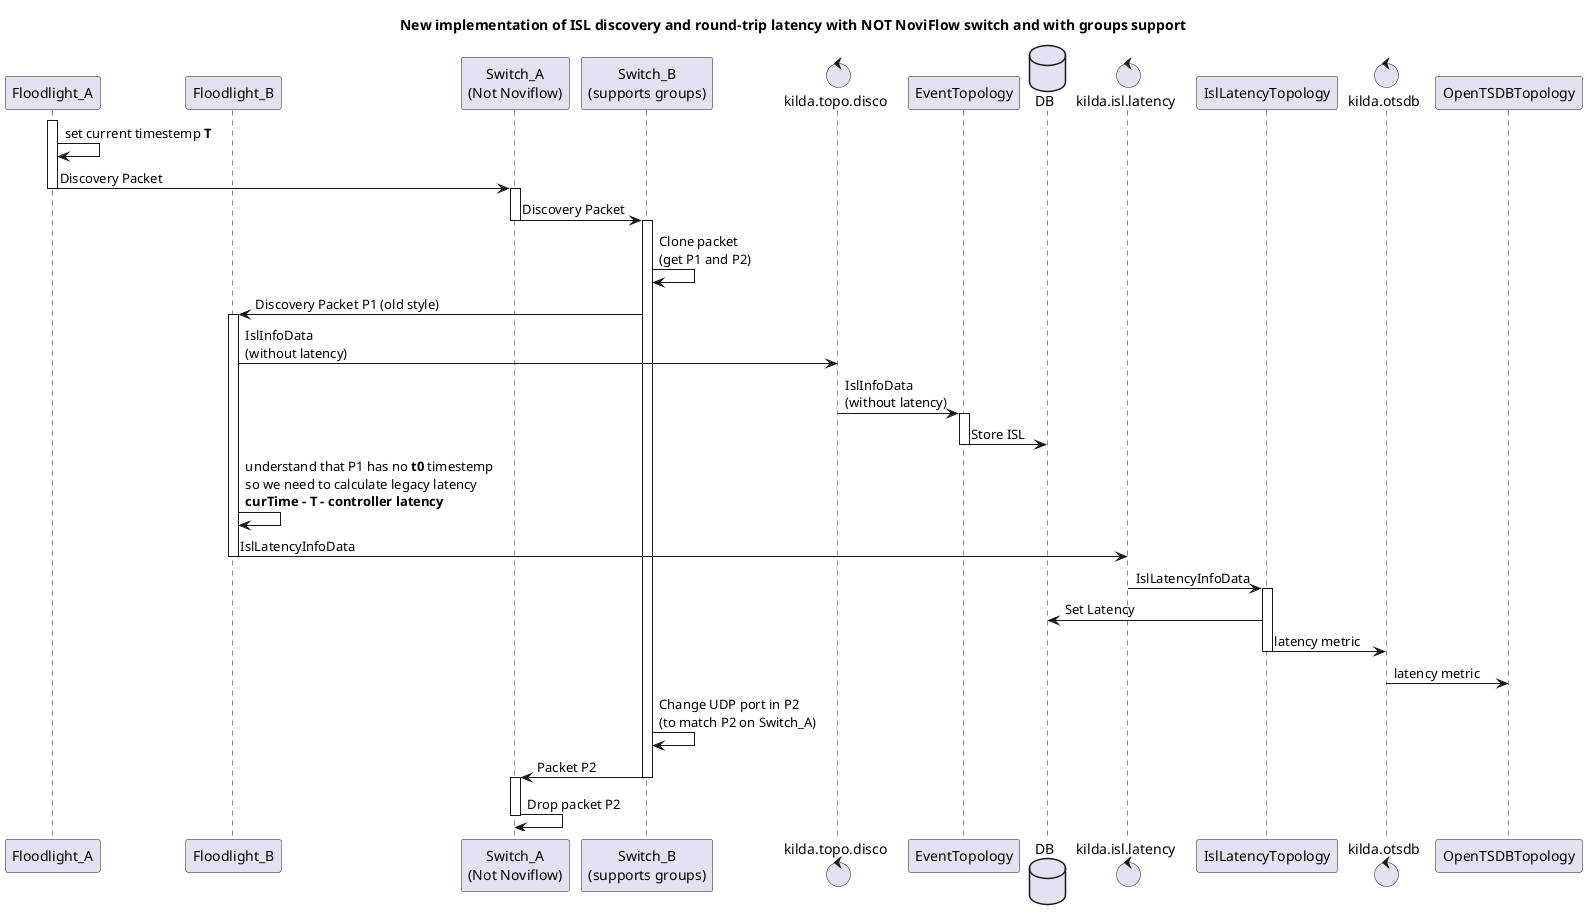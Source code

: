 @startuml
title New implementation of ISL discovery and round-trip latency with NOT NoviFlow switch and with groups support

participant Floodlight_A as FLA
participant Floodlight_B as FLB
participant "Switch_A\n(Not Noviflow)" as SWA
participant "Switch_B\n(supports groups)" as SWB
control kilda.topo.disco as DI
participant EventTopology as EV
database DB
control kilda.isl.latency as LT
participant IslLatencyTopology as ILT
control kilda.otsdb as OTSDB
participant OpenTSDBTopology as OTOP
activate FLA
FLA -> FLA : set current timestemp **T**
FLA -> SWA : Discovery Packet
deactivate FLA
activate SWA
SWA -> SWB : Discovery Packet
deactivate SWA
activate SWB
SWB -> SWB : Clone packet \n(get P1 and P2)
SWB -> FLB : Discovery Packet P1 (old style)
activate FLB
FLB -> DI : IslInfoData\n(without latency)
DI -> EV : IslInfoData\n(without latency)
activate EV
EV -> DB : Store ISL
deactivate EV
FLB -> FLB : understand that P1 has no **t0** timestemp\nso we need to calculate legacy latency \n**curTime - T - controller latency**
FLB -> LT : IslLatencyInfoData
deactivate FLB
LT -> ILT : IslLatencyInfoData
activate ILT
ILT -> DB : Set Latency
ILT -> OTSDB : latency metric
deactivate ILT
OTSDB -> OTOP : latency metric
SWB -> SWB : Change UDP port in P2\n(to match P2 on Switch_A)
SWB -> SWA : Packet P2
deactivate SWB
activate SWA
SWA -> SWA : Drop packet P2
deactivate SWA

@enduml
